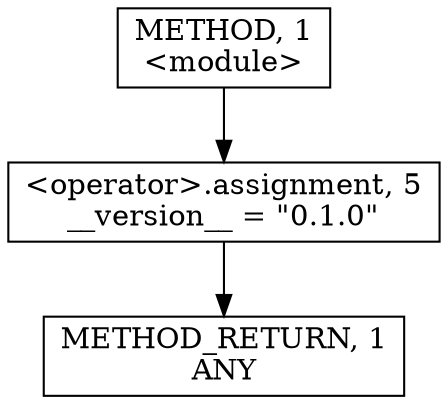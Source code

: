 digraph "&lt;module&gt;" {  
node [shape="rect"];  
"30064771072" [label = <&lt;operator&gt;.assignment, 5<BR/>__version__ = &quot;0.1.0&quot;> ]
"111669149696" [label = <METHOD, 1<BR/>&lt;module&gt;> ]
"128849018880" [label = <METHOD_RETURN, 1<BR/>ANY> ]
  "30064771072" -> "128849018880" 
  "111669149696" -> "30064771072" 
}
